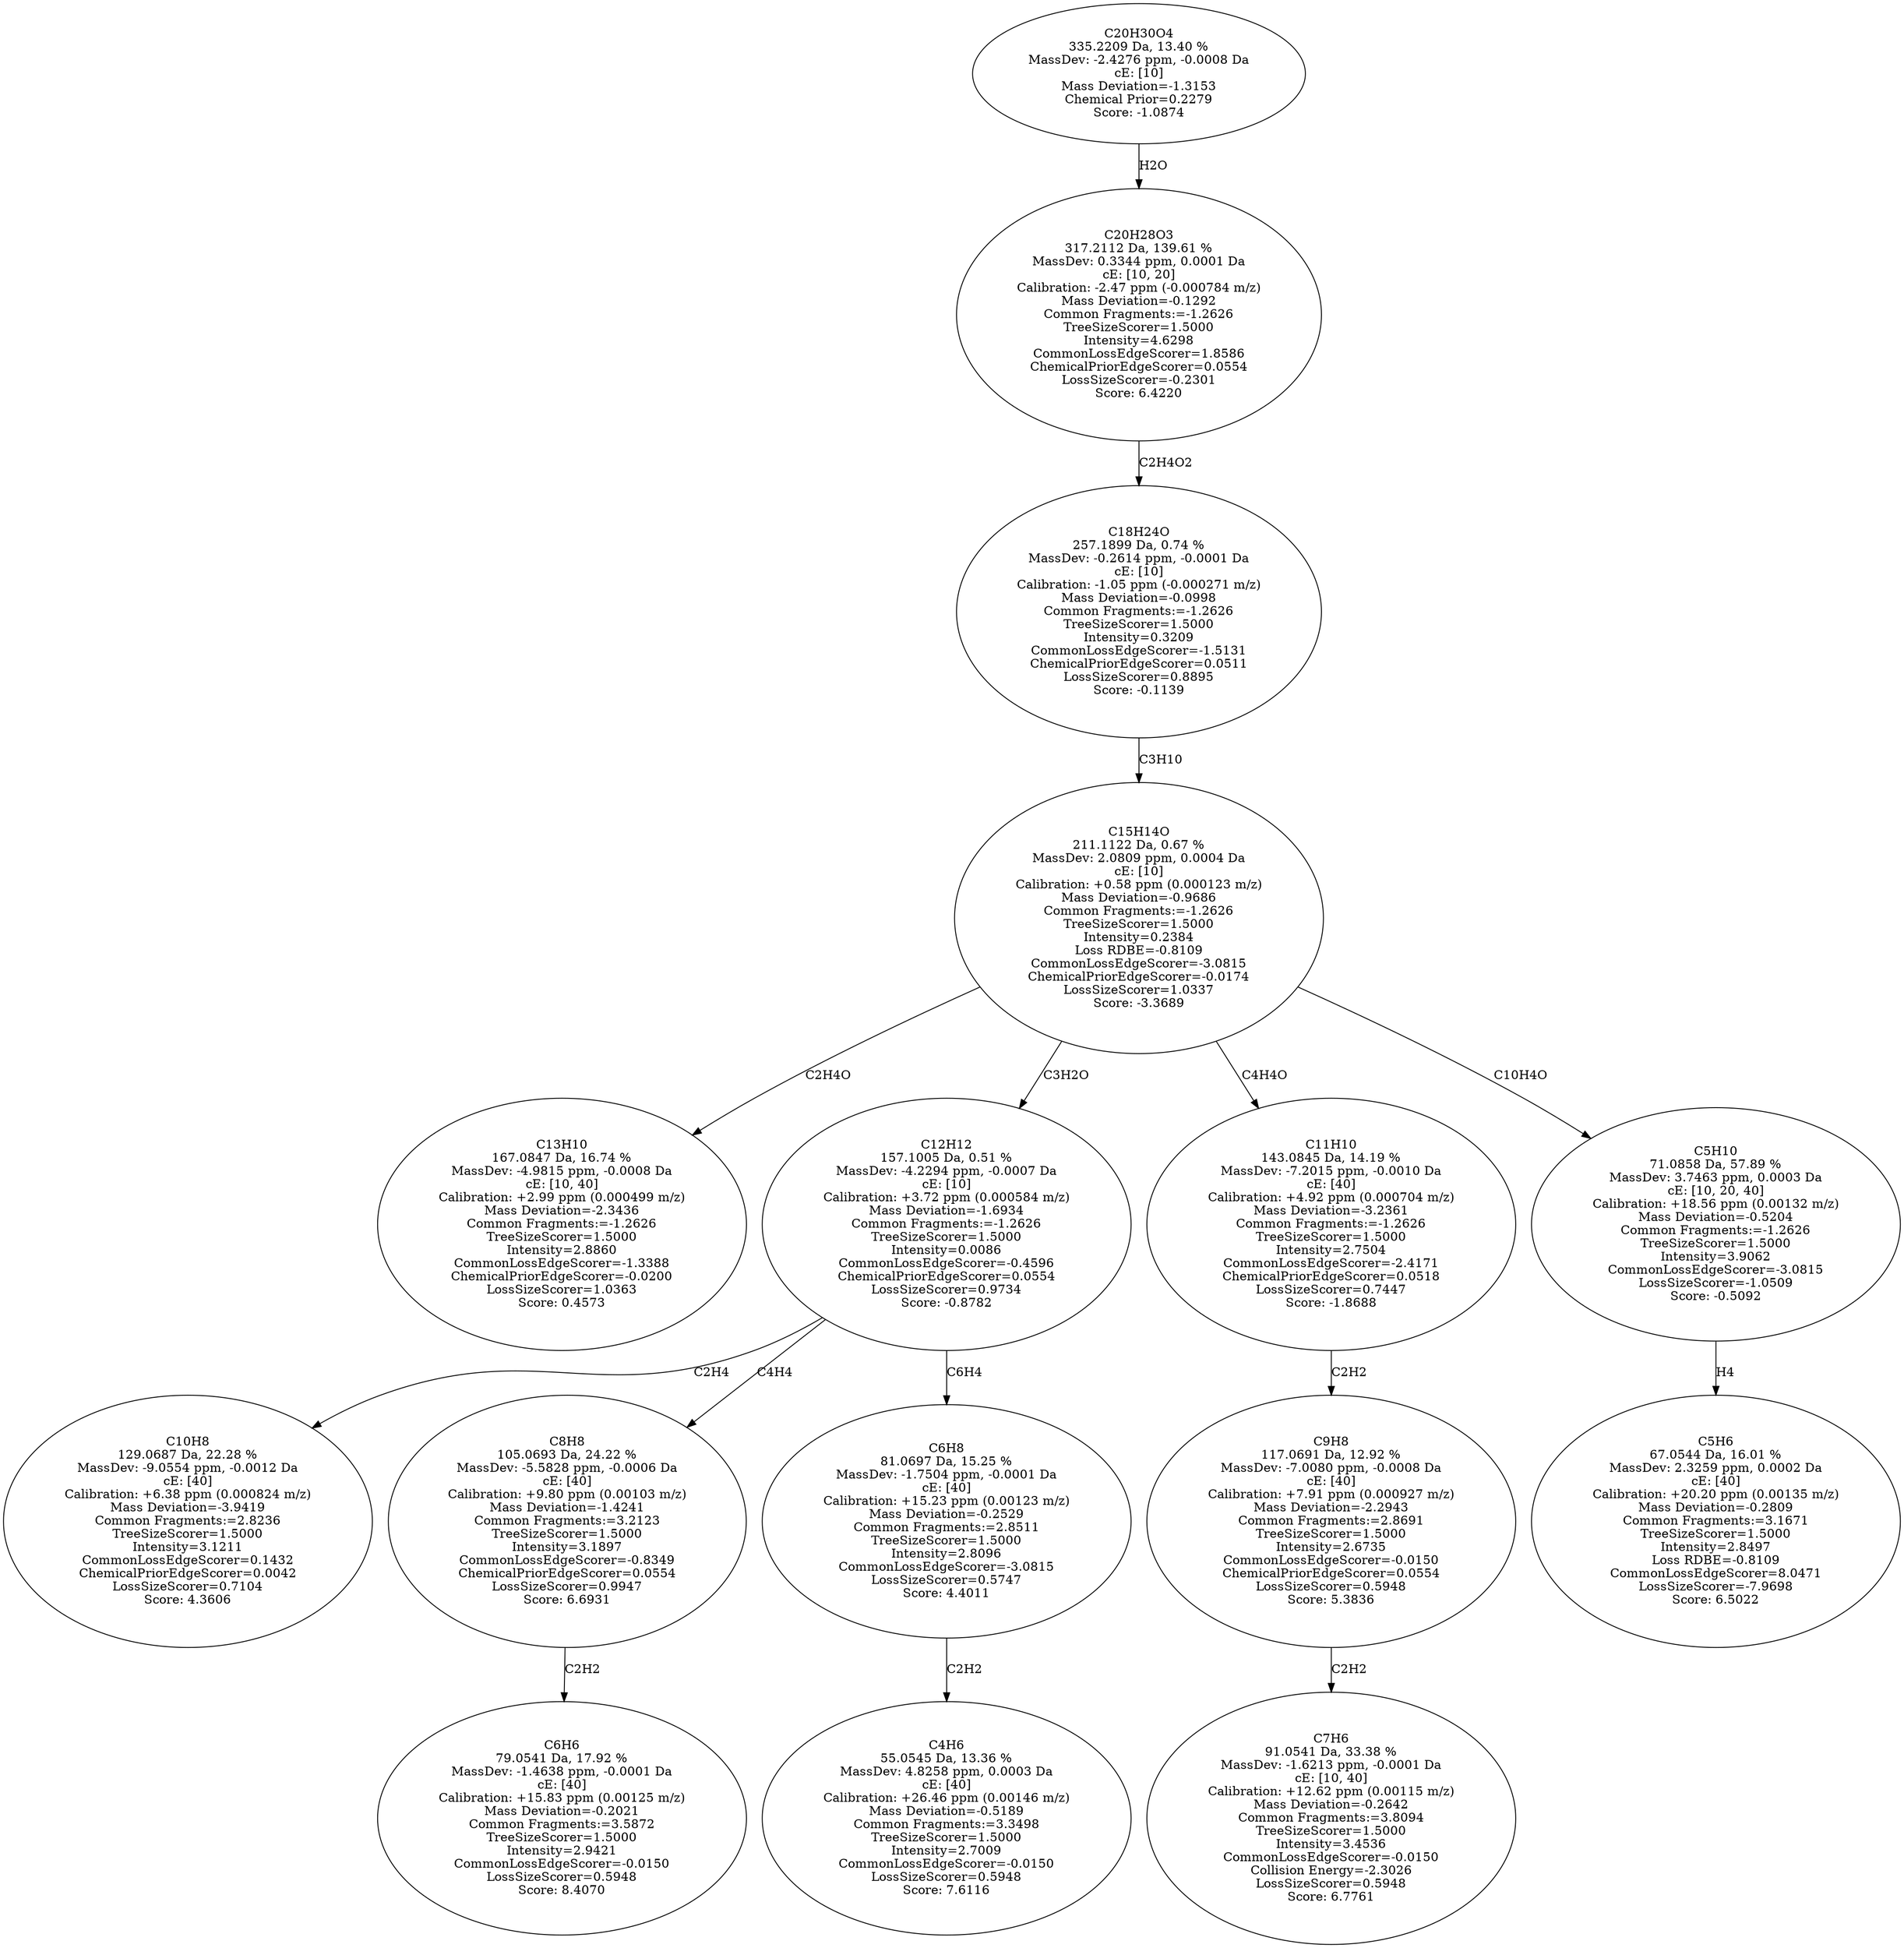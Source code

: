strict digraph {
v1 [label="C13H10\n167.0847 Da, 16.74 %\nMassDev: -4.9815 ppm, -0.0008 Da\ncE: [10, 40]\nCalibration: +2.99 ppm (0.000499 m/z)\nMass Deviation=-2.3436\nCommon Fragments:=-1.2626\nTreeSizeScorer=1.5000\nIntensity=2.8860\nCommonLossEdgeScorer=-1.3388\nChemicalPriorEdgeScorer=-0.0200\nLossSizeScorer=1.0363\nScore: 0.4573"];
v2 [label="C10H8\n129.0687 Da, 22.28 %\nMassDev: -9.0554 ppm, -0.0012 Da\ncE: [40]\nCalibration: +6.38 ppm (0.000824 m/z)\nMass Deviation=-3.9419\nCommon Fragments:=2.8236\nTreeSizeScorer=1.5000\nIntensity=3.1211\nCommonLossEdgeScorer=0.1432\nChemicalPriorEdgeScorer=0.0042\nLossSizeScorer=0.7104\nScore: 4.3606"];
v3 [label="C6H6\n79.0541 Da, 17.92 %\nMassDev: -1.4638 ppm, -0.0001 Da\ncE: [40]\nCalibration: +15.83 ppm (0.00125 m/z)\nMass Deviation=-0.2021\nCommon Fragments:=3.5872\nTreeSizeScorer=1.5000\nIntensity=2.9421\nCommonLossEdgeScorer=-0.0150\nLossSizeScorer=0.5948\nScore: 8.4070"];
v4 [label="C8H8\n105.0693 Da, 24.22 %\nMassDev: -5.5828 ppm, -0.0006 Da\ncE: [40]\nCalibration: +9.80 ppm (0.00103 m/z)\nMass Deviation=-1.4241\nCommon Fragments:=3.2123\nTreeSizeScorer=1.5000\nIntensity=3.1897\nCommonLossEdgeScorer=-0.8349\nChemicalPriorEdgeScorer=0.0554\nLossSizeScorer=0.9947\nScore: 6.6931"];
v5 [label="C4H6\n55.0545 Da, 13.36 %\nMassDev: 4.8258 ppm, 0.0003 Da\ncE: [40]\nCalibration: +26.46 ppm (0.00146 m/z)\nMass Deviation=-0.5189\nCommon Fragments:=3.3498\nTreeSizeScorer=1.5000\nIntensity=2.7009\nCommonLossEdgeScorer=-0.0150\nLossSizeScorer=0.5948\nScore: 7.6116"];
v6 [label="C6H8\n81.0697 Da, 15.25 %\nMassDev: -1.7504 ppm, -0.0001 Da\ncE: [40]\nCalibration: +15.23 ppm (0.00123 m/z)\nMass Deviation=-0.2529\nCommon Fragments:=2.8511\nTreeSizeScorer=1.5000\nIntensity=2.8096\nCommonLossEdgeScorer=-3.0815\nLossSizeScorer=0.5747\nScore: 4.4011"];
v7 [label="C12H12\n157.1005 Da, 0.51 %\nMassDev: -4.2294 ppm, -0.0007 Da\ncE: [10]\nCalibration: +3.72 ppm (0.000584 m/z)\nMass Deviation=-1.6934\nCommon Fragments:=-1.2626\nTreeSizeScorer=1.5000\nIntensity=0.0086\nCommonLossEdgeScorer=-0.4596\nChemicalPriorEdgeScorer=0.0554\nLossSizeScorer=0.9734\nScore: -0.8782"];
v8 [label="C7H6\n91.0541 Da, 33.38 %\nMassDev: -1.6213 ppm, -0.0001 Da\ncE: [10, 40]\nCalibration: +12.62 ppm (0.00115 m/z)\nMass Deviation=-0.2642\nCommon Fragments:=3.8094\nTreeSizeScorer=1.5000\nIntensity=3.4536\nCommonLossEdgeScorer=-0.0150\nCollision Energy=-2.3026\nLossSizeScorer=0.5948\nScore: 6.7761"];
v9 [label="C9H8\n117.0691 Da, 12.92 %\nMassDev: -7.0080 ppm, -0.0008 Da\ncE: [40]\nCalibration: +7.91 ppm (0.000927 m/z)\nMass Deviation=-2.2943\nCommon Fragments:=2.8691\nTreeSizeScorer=1.5000\nIntensity=2.6735\nCommonLossEdgeScorer=-0.0150\nChemicalPriorEdgeScorer=0.0554\nLossSizeScorer=0.5948\nScore: 5.3836"];
v10 [label="C11H10\n143.0845 Da, 14.19 %\nMassDev: -7.2015 ppm, -0.0010 Da\ncE: [40]\nCalibration: +4.92 ppm (0.000704 m/z)\nMass Deviation=-3.2361\nCommon Fragments:=-1.2626\nTreeSizeScorer=1.5000\nIntensity=2.7504\nCommonLossEdgeScorer=-2.4171\nChemicalPriorEdgeScorer=0.0518\nLossSizeScorer=0.7447\nScore: -1.8688"];
v11 [label="C5H6\n67.0544 Da, 16.01 %\nMassDev: 2.3259 ppm, 0.0002 Da\ncE: [40]\nCalibration: +20.20 ppm (0.00135 m/z)\nMass Deviation=-0.2809\nCommon Fragments:=3.1671\nTreeSizeScorer=1.5000\nIntensity=2.8497\nLoss RDBE=-0.8109\nCommonLossEdgeScorer=8.0471\nLossSizeScorer=-7.9698\nScore: 6.5022"];
v12 [label="C5H10\n71.0858 Da, 57.89 %\nMassDev: 3.7463 ppm, 0.0003 Da\ncE: [10, 20, 40]\nCalibration: +18.56 ppm (0.00132 m/z)\nMass Deviation=-0.5204\nCommon Fragments:=-1.2626\nTreeSizeScorer=1.5000\nIntensity=3.9062\nCommonLossEdgeScorer=-3.0815\nLossSizeScorer=-1.0509\nScore: -0.5092"];
v13 [label="C15H14O\n211.1122 Da, 0.67 %\nMassDev: 2.0809 ppm, 0.0004 Da\ncE: [10]\nCalibration: +0.58 ppm (0.000123 m/z)\nMass Deviation=-0.9686\nCommon Fragments:=-1.2626\nTreeSizeScorer=1.5000\nIntensity=0.2384\nLoss RDBE=-0.8109\nCommonLossEdgeScorer=-3.0815\nChemicalPriorEdgeScorer=-0.0174\nLossSizeScorer=1.0337\nScore: -3.3689"];
v14 [label="C18H24O\n257.1899 Da, 0.74 %\nMassDev: -0.2614 ppm, -0.0001 Da\ncE: [10]\nCalibration: -1.05 ppm (-0.000271 m/z)\nMass Deviation=-0.0998\nCommon Fragments:=-1.2626\nTreeSizeScorer=1.5000\nIntensity=0.3209\nCommonLossEdgeScorer=-1.5131\nChemicalPriorEdgeScorer=0.0511\nLossSizeScorer=0.8895\nScore: -0.1139"];
v15 [label="C20H28O3\n317.2112 Da, 139.61 %\nMassDev: 0.3344 ppm, 0.0001 Da\ncE: [10, 20]\nCalibration: -2.47 ppm (-0.000784 m/z)\nMass Deviation=-0.1292\nCommon Fragments:=-1.2626\nTreeSizeScorer=1.5000\nIntensity=4.6298\nCommonLossEdgeScorer=1.8586\nChemicalPriorEdgeScorer=0.0554\nLossSizeScorer=-0.2301\nScore: 6.4220"];
v16 [label="C20H30O4\n335.2209 Da, 13.40 %\nMassDev: -2.4276 ppm, -0.0008 Da\ncE: [10]\nMass Deviation=-1.3153\nChemical Prior=0.2279\nScore: -1.0874"];
v13 -> v1 [label="C2H4O"];
v7 -> v2 [label="C2H4"];
v4 -> v3 [label="C2H2"];
v7 -> v4 [label="C4H4"];
v6 -> v5 [label="C2H2"];
v7 -> v6 [label="C6H4"];
v13 -> v7 [label="C3H2O"];
v9 -> v8 [label="C2H2"];
v10 -> v9 [label="C2H2"];
v13 -> v10 [label="C4H4O"];
v12 -> v11 [label="H4"];
v13 -> v12 [label="C10H4O"];
v14 -> v13 [label="C3H10"];
v15 -> v14 [label="C2H4O2"];
v16 -> v15 [label="H2O"];
}